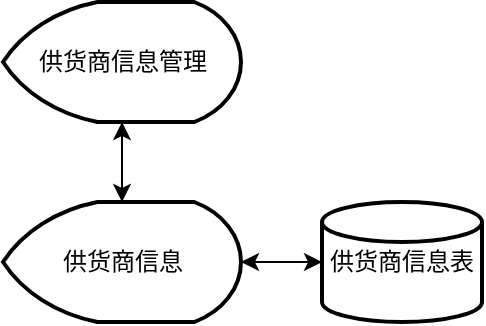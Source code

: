 <mxfile version="24.2.5" type="device">
  <diagram id="6a731a19-8d31-9384-78a2-239565b7b9f0" name="Page-1">
    <mxGraphModel dx="954" dy="566" grid="1" gridSize="10" guides="1" tooltips="1" connect="1" arrows="1" fold="1" page="1" pageScale="1" pageWidth="1169" pageHeight="827" background="none" math="0" shadow="0">
      <root>
        <mxCell id="0" />
        <mxCell id="1" parent="0" />
        <mxCell id="lNoJA53u0EQEny7Ns_kL-74" value="供货商信息管理" style="strokeWidth=2;html=1;shape=mxgraph.flowchart.display;whiteSpace=wrap;" parent="1" vertex="1">
          <mxGeometry x="320.5" y="100" width="119" height="60" as="geometry" />
        </mxCell>
        <mxCell id="lNoJA53u0EQEny7Ns_kL-75" value="供货商信息表" style="strokeWidth=2;html=1;shape=mxgraph.flowchart.database;whiteSpace=wrap;" parent="1" vertex="1">
          <mxGeometry x="480" y="200" width="80" height="60" as="geometry" />
        </mxCell>
        <mxCell id="lNoJA53u0EQEny7Ns_kL-76" value="" style="endArrow=classic;startArrow=classic;html=1;rounded=0;entryX=0;entryY=0.5;entryDx=0;entryDy=0;entryPerimeter=0;exitX=1;exitY=0.5;exitDx=0;exitDy=0;exitPerimeter=0;" parent="1" source="cL73IvsKQqSbGIAE9jVP-3" target="lNoJA53u0EQEny7Ns_kL-75" edge="1">
          <mxGeometry width="50" height="50" relative="1" as="geometry">
            <mxPoint x="441" y="255" as="sourcePoint" />
            <mxPoint x="550" y="315" as="targetPoint" />
          </mxGeometry>
        </mxCell>
        <mxCell id="cL73IvsKQqSbGIAE9jVP-3" value="供货商信息" style="strokeWidth=2;html=1;shape=mxgraph.flowchart.display;whiteSpace=wrap;" parent="1" vertex="1">
          <mxGeometry x="320.5" y="200" width="119" height="60" as="geometry" />
        </mxCell>
        <mxCell id="LqiTwA1AkkW7NoiBlD41-5" style="edgeStyle=orthogonalEdgeStyle;rounded=0;orthogonalLoop=1;jettySize=auto;html=1;exitX=0.5;exitY=1;exitDx=0;exitDy=0;exitPerimeter=0;entryX=0.5;entryY=0;entryDx=0;entryDy=0;entryPerimeter=0;startArrow=classic;startFill=1;" parent="1" source="lNoJA53u0EQEny7Ns_kL-74" target="cL73IvsKQqSbGIAE9jVP-3" edge="1">
          <mxGeometry relative="1" as="geometry" />
        </mxCell>
      </root>
    </mxGraphModel>
  </diagram>
</mxfile>

